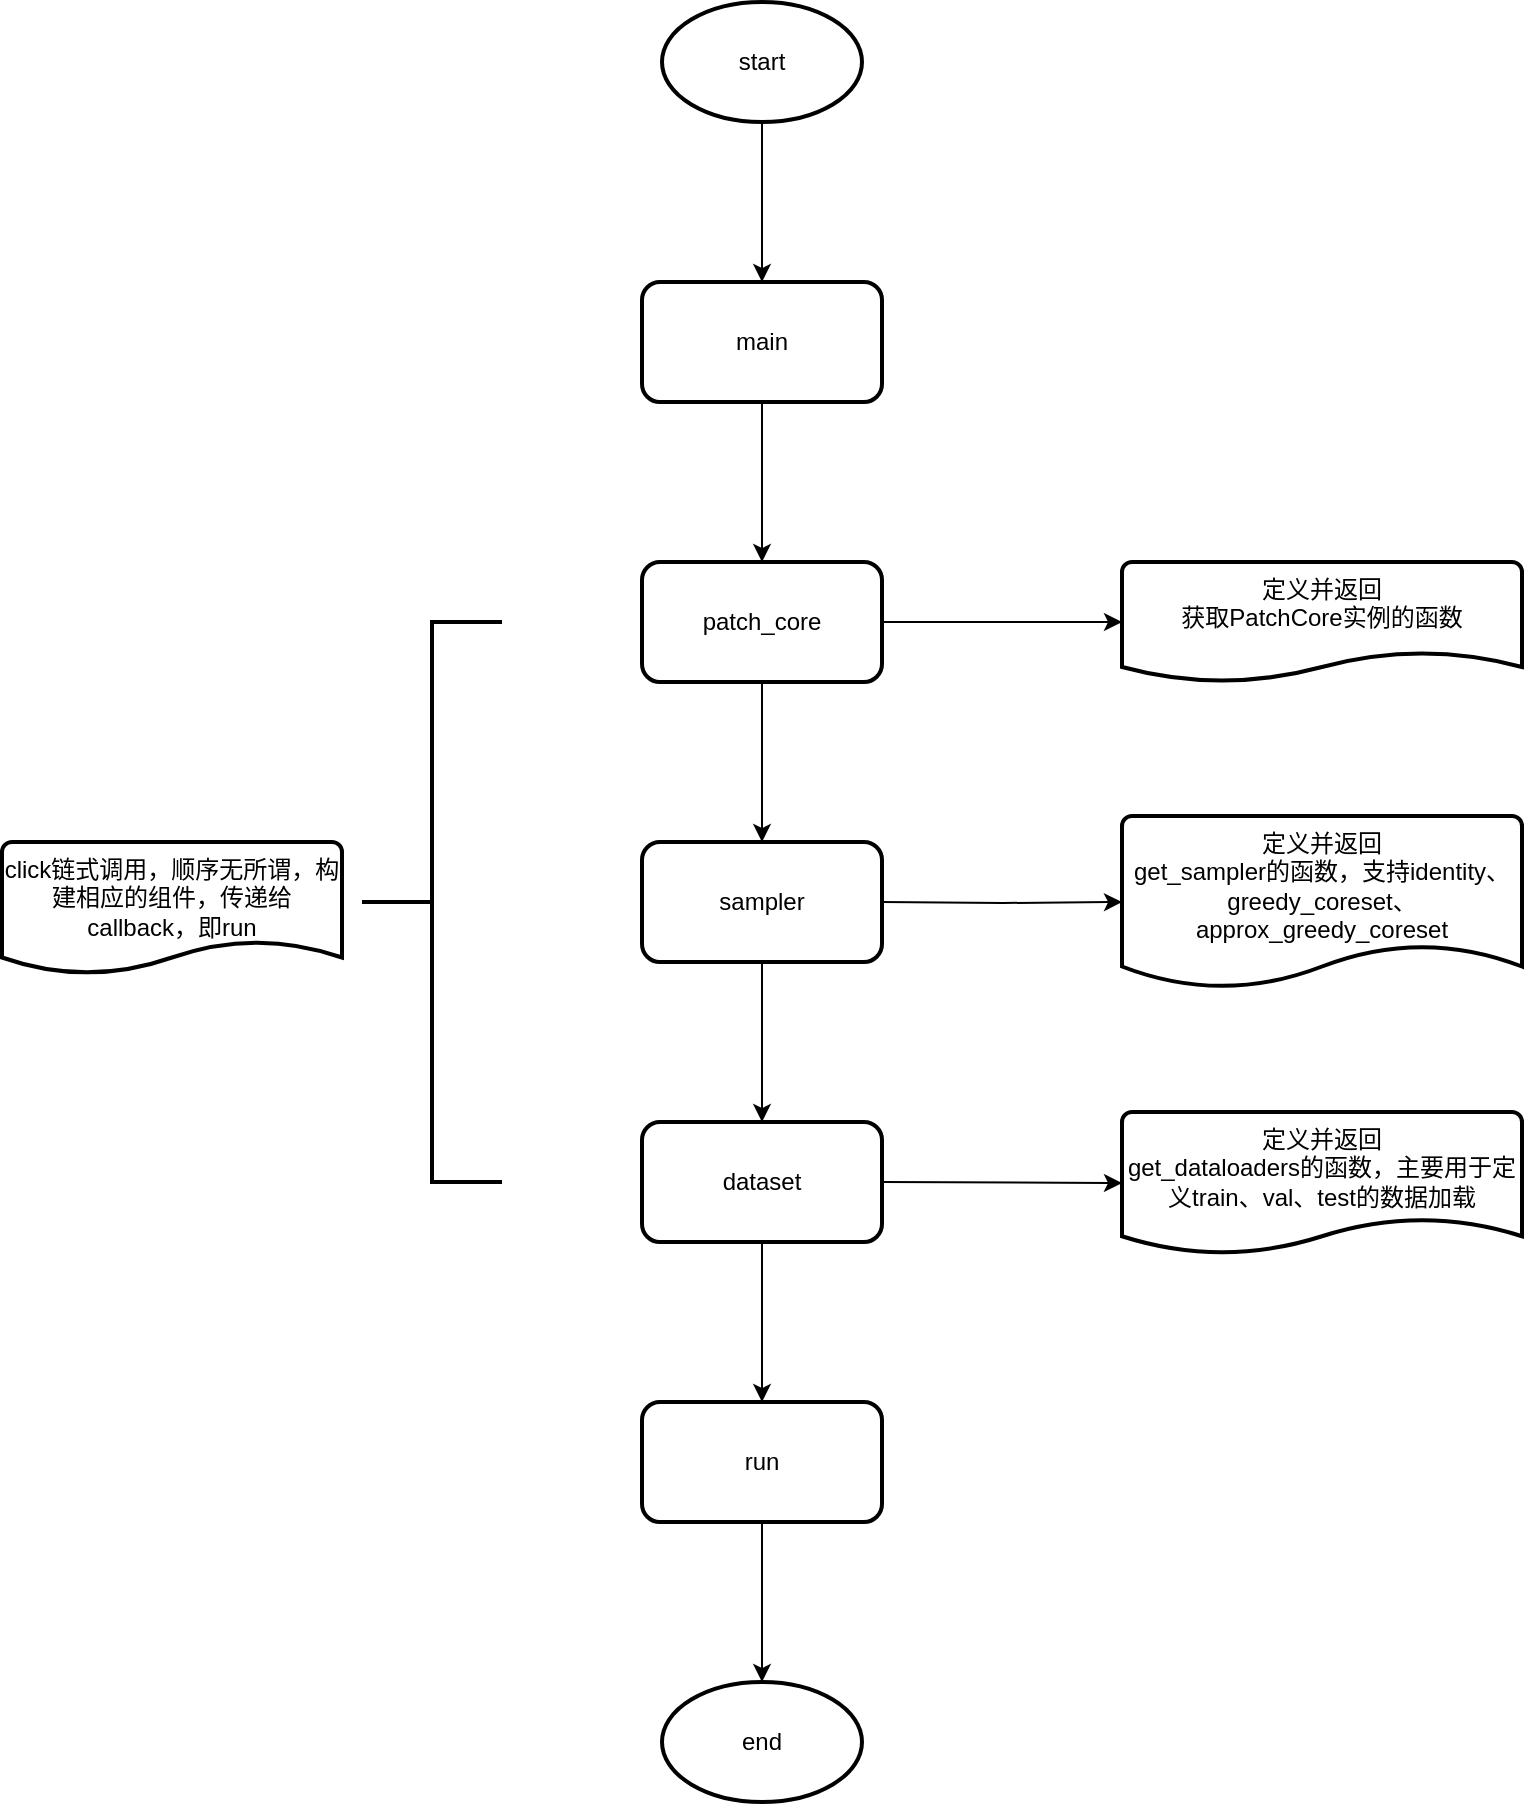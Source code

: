 <mxfile version="21.2.8" type="device" pages="6">
  <diagram name="run_patchcore" id="IO1uWRw0zlKlFoBiq-9j">
    <mxGraphModel dx="2058" dy="11" grid="1" gridSize="10" guides="1" tooltips="1" connect="1" arrows="1" fold="1" page="1" pageScale="1" pageWidth="827" pageHeight="1169" math="0" shadow="0">
      <root>
        <mxCell id="0" />
        <mxCell id="1" parent="0" />
        <mxCell id="-Dk8SzO03bypfAxLPm-b-3" value="" style="edgeStyle=orthogonalEdgeStyle;rounded=0;orthogonalLoop=1;jettySize=auto;html=1;" parent="1" source="-Dk8SzO03bypfAxLPm-b-1" target="-Dk8SzO03bypfAxLPm-b-2" edge="1">
          <mxGeometry relative="1" as="geometry" />
        </mxCell>
        <mxCell id="-Dk8SzO03bypfAxLPm-b-1" value="start" style="strokeWidth=2;html=1;shape=mxgraph.flowchart.start_1;whiteSpace=wrap;" parent="1" vertex="1">
          <mxGeometry x="350" y="1230" width="100" height="60" as="geometry" />
        </mxCell>
        <mxCell id="-Dk8SzO03bypfAxLPm-b-5" value="" style="edgeStyle=orthogonalEdgeStyle;rounded=0;orthogonalLoop=1;jettySize=auto;html=1;" parent="1" source="-Dk8SzO03bypfAxLPm-b-2" target="-Dk8SzO03bypfAxLPm-b-4" edge="1">
          <mxGeometry relative="1" as="geometry" />
        </mxCell>
        <mxCell id="-Dk8SzO03bypfAxLPm-b-2" value="main" style="rounded=1;whiteSpace=wrap;html=1;strokeWidth=2;" parent="1" vertex="1">
          <mxGeometry x="340" y="1370" width="120" height="60" as="geometry" />
        </mxCell>
        <mxCell id="-Dk8SzO03bypfAxLPm-b-7" value="" style="edgeStyle=orthogonalEdgeStyle;rounded=0;orthogonalLoop=1;jettySize=auto;html=1;" parent="1" source="-Dk8SzO03bypfAxLPm-b-4" target="-Dk8SzO03bypfAxLPm-b-6" edge="1">
          <mxGeometry relative="1" as="geometry" />
        </mxCell>
        <mxCell id="7t3BctkXoyaCdYRE9ERR-2" value="" style="edgeStyle=orthogonalEdgeStyle;rounded=0;orthogonalLoop=1;jettySize=auto;html=1;entryX=0;entryY=0.5;entryDx=0;entryDy=0;entryPerimeter=0;" parent="1" source="-Dk8SzO03bypfAxLPm-b-4" target="9X6oLhuTGp7eGi_XePKp-2" edge="1">
          <mxGeometry relative="1" as="geometry">
            <mxPoint x="540" y="1540.0" as="targetPoint" />
          </mxGeometry>
        </mxCell>
        <UserObject label="patch_core" link="data:page/id,ZNeYC78UbXlBTogK1FT8" id="-Dk8SzO03bypfAxLPm-b-4">
          <mxCell style="rounded=1;whiteSpace=wrap;html=1;strokeWidth=2;" parent="1" vertex="1">
            <mxGeometry x="340" y="1510" width="120" height="60" as="geometry" />
          </mxCell>
        </UserObject>
        <mxCell id="-Dk8SzO03bypfAxLPm-b-9" value="" style="edgeStyle=orthogonalEdgeStyle;rounded=0;orthogonalLoop=1;jettySize=auto;html=1;" parent="1" source="-Dk8SzO03bypfAxLPm-b-6" target="-Dk8SzO03bypfAxLPm-b-8" edge="1">
          <mxGeometry relative="1" as="geometry" />
        </mxCell>
        <mxCell id="-Dk8SzO03bypfAxLPm-b-6" value="sampler" style="rounded=1;whiteSpace=wrap;html=1;strokeWidth=2;" parent="1" vertex="1">
          <mxGeometry x="340" y="1650" width="120" height="60" as="geometry" />
        </mxCell>
        <mxCell id="-Dk8SzO03bypfAxLPm-b-11" value="" style="edgeStyle=orthogonalEdgeStyle;rounded=0;orthogonalLoop=1;jettySize=auto;html=1;" parent="1" source="-Dk8SzO03bypfAxLPm-b-8" target="-Dk8SzO03bypfAxLPm-b-10" edge="1">
          <mxGeometry relative="1" as="geometry" />
        </mxCell>
        <mxCell id="-Dk8SzO03bypfAxLPm-b-8" value="dataset" style="rounded=1;whiteSpace=wrap;html=1;strokeWidth=2;" parent="1" vertex="1">
          <mxGeometry x="340" y="1790" width="120" height="60" as="geometry" />
        </mxCell>
        <mxCell id="-Dk8SzO03bypfAxLPm-b-15" value="" style="edgeStyle=orthogonalEdgeStyle;rounded=0;orthogonalLoop=1;jettySize=auto;html=1;entryX=0.5;entryY=0;entryDx=0;entryDy=0;entryPerimeter=0;" parent="1" source="-Dk8SzO03bypfAxLPm-b-10" target="-Dk8SzO03bypfAxLPm-b-17" edge="1">
          <mxGeometry relative="1" as="geometry">
            <mxPoint x="400" y="2060" as="targetPoint" />
          </mxGeometry>
        </mxCell>
        <UserObject label="run" link="data:page/id,M21nsOrcrEYuynVZ5rSr" id="-Dk8SzO03bypfAxLPm-b-10">
          <mxCell style="rounded=1;whiteSpace=wrap;html=1;strokeWidth=2;" parent="1" vertex="1">
            <mxGeometry x="340" y="1930" width="120" height="60" as="geometry" />
          </mxCell>
        </UserObject>
        <mxCell id="-Dk8SzO03bypfAxLPm-b-17" value="end" style="strokeWidth=2;html=1;shape=mxgraph.flowchart.start_1;whiteSpace=wrap;" parent="1" vertex="1">
          <mxGeometry x="350" y="2070" width="100" height="60" as="geometry" />
        </mxCell>
        <mxCell id="9X6oLhuTGp7eGi_XePKp-1" value="click链式调用，顺序无所谓，构建相应的组件，传递给callback，即run" style="strokeWidth=2;html=1;shape=mxgraph.flowchart.document2;whiteSpace=wrap;size=0.25;verticalAlign=top;" parent="1" vertex="1">
          <mxGeometry x="20" y="1650" width="170" height="66" as="geometry" />
        </mxCell>
        <mxCell id="9X6oLhuTGp7eGi_XePKp-2" value="定义并返回&lt;br&gt;获取PatchCore实例的函数" style="strokeWidth=2;html=1;shape=mxgraph.flowchart.document2;whiteSpace=wrap;size=0.25;verticalAlign=top;" parent="1" vertex="1">
          <mxGeometry x="580" y="1510" width="200" height="60" as="geometry" />
        </mxCell>
        <mxCell id="rHBhJuut4_18GipcEqg0-1" value="" style="edgeStyle=orthogonalEdgeStyle;rounded=0;orthogonalLoop=1;jettySize=auto;html=1;entryX=0;entryY=0.5;entryDx=0;entryDy=0;entryPerimeter=0;" parent="1" target="rHBhJuut4_18GipcEqg0-2" edge="1">
          <mxGeometry relative="1" as="geometry">
            <mxPoint x="540" y="1680.0" as="targetPoint" />
            <mxPoint x="460" y="1680" as="sourcePoint" />
          </mxGeometry>
        </mxCell>
        <mxCell id="rHBhJuut4_18GipcEqg0-2" value="定义并返回&lt;br&gt;get_sampler的函数，支持identity、greedy_coreset、approx_greedy_coreset" style="strokeWidth=2;html=1;shape=mxgraph.flowchart.document2;whiteSpace=wrap;size=0.25;verticalAlign=top;" parent="1" vertex="1">
          <mxGeometry x="580" y="1637" width="200" height="86" as="geometry" />
        </mxCell>
        <mxCell id="rHBhJuut4_18GipcEqg0-3" value="" style="edgeStyle=orthogonalEdgeStyle;rounded=0;orthogonalLoop=1;jettySize=auto;html=1;entryX=0;entryY=0.5;entryDx=0;entryDy=0;entryPerimeter=0;" parent="1" target="rHBhJuut4_18GipcEqg0-4" edge="1">
          <mxGeometry relative="1" as="geometry">
            <mxPoint x="540" y="1820.0" as="targetPoint" />
            <mxPoint x="460" y="1820" as="sourcePoint" />
          </mxGeometry>
        </mxCell>
        <mxCell id="rHBhJuut4_18GipcEqg0-4" value="定义并返回&lt;br&gt;get_dataloaders的函数，主要用于定义train、val、test的数据加载" style="strokeWidth=2;html=1;shape=mxgraph.flowchart.document2;whiteSpace=wrap;size=0.25;verticalAlign=top;" parent="1" vertex="1">
          <mxGeometry x="580" y="1785" width="200" height="71" as="geometry" />
        </mxCell>
        <mxCell id="rHBhJuut4_18GipcEqg0-5" value="" style="strokeWidth=2;html=1;shape=mxgraph.flowchart.annotation_2;align=left;labelPosition=right;pointerEvents=1;" parent="1" vertex="1">
          <mxGeometry x="200" y="1540" width="70" height="280" as="geometry" />
        </mxCell>
      </root>
    </mxGraphModel>
  </diagram>
  <diagram id="ZNeYC78UbXlBTogK1FT8" name="patch_core">
    <mxGraphModel dx="2058" dy="1180" grid="1" gridSize="10" guides="1" tooltips="1" connect="1" arrows="1" fold="1" page="1" pageScale="1" pageWidth="827" pageHeight="1169" math="0" shadow="0">
      <root>
        <mxCell id="0" />
        <mxCell id="1" parent="0" />
        <mxCell id="5fvlgomp84IZnPbYfr3Y-3" value="" style="edgeStyle=orthogonalEdgeStyle;rounded=0;orthogonalLoop=1;jettySize=auto;html=1;" parent="1" source="5fvlgomp84IZnPbYfr3Y-1" target="5fvlgomp84IZnPbYfr3Y-2" edge="1">
          <mxGeometry relative="1" as="geometry" />
        </mxCell>
        <mxCell id="5fvlgomp84IZnPbYfr3Y-1" value="start" style="strokeWidth=2;html=1;shape=mxgraph.flowchart.start_1;whiteSpace=wrap;" parent="1" vertex="1">
          <mxGeometry x="480" y="240" width="100" height="60" as="geometry" />
        </mxCell>
        <mxCell id="5fvlgomp84IZnPbYfr3Y-5" value="" style="edgeStyle=orthogonalEdgeStyle;rounded=0;orthogonalLoop=1;jettySize=auto;html=1;" parent="1" source="5fvlgomp84IZnPbYfr3Y-2" target="5fvlgomp84IZnPbYfr3Y-4" edge="1">
          <mxGeometry relative="1" as="geometry" />
        </mxCell>
        <mxCell id="5fvlgomp84IZnPbYfr3Y-2" value="创建backbone" style="rounded=1;whiteSpace=wrap;html=1;strokeWidth=2;" parent="1" vertex="1">
          <mxGeometry x="470" y="380" width="120" height="60" as="geometry" />
        </mxCell>
        <mxCell id="5fvlgomp84IZnPbYfr3Y-7" value="" style="edgeStyle=orthogonalEdgeStyle;rounded=0;orthogonalLoop=1;jettySize=auto;html=1;dashed=1;" parent="1" source="5fvlgomp84IZnPbYfr3Y-4" target="5fvlgomp84IZnPbYfr3Y-6" edge="1">
          <mxGeometry relative="1" as="geometry" />
        </mxCell>
        <mxCell id="5fvlgomp84IZnPbYfr3Y-9" value="" style="edgeStyle=orthogonalEdgeStyle;rounded=0;orthogonalLoop=1;jettySize=auto;html=1;" parent="1" source="5fvlgomp84IZnPbYfr3Y-4" target="5fvlgomp84IZnPbYfr3Y-8" edge="1">
          <mxGeometry relative="1" as="geometry" />
        </mxCell>
        <mxCell id="5fvlgomp84IZnPbYfr3Y-4" value="创建FaissNN" style="rounded=1;whiteSpace=wrap;html=1;strokeWidth=2;" parent="1" vertex="1">
          <mxGeometry x="470" y="520" width="120" height="60" as="geometry" />
        </mxCell>
        <mxCell id="5fvlgomp84IZnPbYfr3Y-6" value="基于faiss的KNN" style="strokeWidth=2;html=1;shape=mxgraph.flowchart.document2;whiteSpace=wrap;size=0.25;verticalAlign=middle;" parent="1" vertex="1">
          <mxGeometry x="700" y="520" width="100" height="60" as="geometry" />
        </mxCell>
        <mxCell id="YbFLNkv9PBjSFn5DV3hD-2" value="" style="edgeStyle=orthogonalEdgeStyle;rounded=0;orthogonalLoop=1;jettySize=auto;html=1;" parent="1" source="5fvlgomp84IZnPbYfr3Y-8" target="YbFLNkv9PBjSFn5DV3hD-1" edge="1">
          <mxGeometry relative="1" as="geometry" />
        </mxCell>
        <mxCell id="5fvlgomp84IZnPbYfr3Y-8" value="创建PatchCore" style="rounded=1;whiteSpace=wrap;html=1;strokeWidth=2;" parent="1" vertex="1">
          <mxGeometry x="470" y="660" width="120" height="60" as="geometry" />
        </mxCell>
        <mxCell id="YbFLNkv9PBjSFn5DV3hD-1" value="end" style="strokeWidth=2;html=1;shape=mxgraph.flowchart.start_1;whiteSpace=wrap;" parent="1" vertex="1">
          <mxGeometry x="480" y="800" width="100" height="60" as="geometry" />
        </mxCell>
        <mxCell id="YbFLNkv9PBjSFn5DV3hD-19" value="" style="edgeStyle=orthogonalEdgeStyle;rounded=0;orthogonalLoop=1;jettySize=auto;html=1;" parent="1" source="YbFLNkv9PBjSFn5DV3hD-17" target="YbFLNkv9PBjSFn5DV3hD-18" edge="1">
          <mxGeometry relative="1" as="geometry" />
        </mxCell>
        <mxCell id="YbFLNkv9PBjSFn5DV3hD-17" value="start" style="strokeWidth=2;html=1;shape=mxgraph.flowchart.start_1;whiteSpace=wrap;" parent="1" vertex="1">
          <mxGeometry x="150" y="380" width="100" height="60" as="geometry" />
        </mxCell>
        <mxCell id="YbFLNkv9PBjSFn5DV3hD-27" value="" style="edgeStyle=orthogonalEdgeStyle;rounded=0;orthogonalLoop=1;jettySize=auto;html=1;" parent="1" source="YbFLNkv9PBjSFn5DV3hD-18" target="YbFLNkv9PBjSFn5DV3hD-26" edge="1">
          <mxGeometry relative="1" as="geometry" />
        </mxCell>
        <mxCell id="YbFLNkv9PBjSFn5DV3hD-18" value="定义函数get_patchcore" style="rounded=1;whiteSpace=wrap;html=1;strokeWidth=2;" parent="1" vertex="1">
          <mxGeometry x="140" y="520" width="120" height="60" as="geometry" />
        </mxCell>
        <mxCell id="YbFLNkv9PBjSFn5DV3hD-25" value="end" style="strokeWidth=2;html=1;shape=mxgraph.flowchart.start_1;whiteSpace=wrap;" parent="1" vertex="1">
          <mxGeometry x="150" y="800" width="100" height="60" as="geometry" />
        </mxCell>
        <mxCell id="YbFLNkv9PBjSFn5DV3hD-28" value="" style="edgeStyle=orthogonalEdgeStyle;rounded=0;orthogonalLoop=1;jettySize=auto;html=1;" parent="1" source="YbFLNkv9PBjSFn5DV3hD-26" target="YbFLNkv9PBjSFn5DV3hD-25" edge="1">
          <mxGeometry relative="1" as="geometry" />
        </mxCell>
        <mxCell id="YbFLNkv9PBjSFn5DV3hD-26" value="return 函数实例" style="rounded=1;whiteSpace=wrap;html=1;strokeWidth=2;" parent="1" vertex="1">
          <mxGeometry x="140" y="660" width="120" height="60" as="geometry" />
        </mxCell>
        <mxCell id="YbFLNkv9PBjSFn5DV3hD-29" value="" style="verticalLabelPosition=bottom;verticalAlign=top;html=1;strokeWidth=2;shape=mxgraph.arrows2.arrow;dy=0.6;dx=40;notch=0;" parent="1" vertex="1">
          <mxGeometry x="330" y="515" width="100" height="70" as="geometry" />
        </mxCell>
      </root>
    </mxGraphModel>
  </diagram>
  <diagram id="M21nsOrcrEYuynVZ5rSr" name="run">
    <mxGraphModel dx="2166" dy="1242" grid="1" gridSize="10" guides="1" tooltips="1" connect="1" arrows="1" fold="1" page="1" pageScale="1" pageWidth="827" pageHeight="1169" math="0" shadow="0">
      <root>
        <mxCell id="0" />
        <mxCell id="1" parent="0" />
        <mxCell id="sZODb6hqkZ9ayAYtTb3b-3" value="" style="edgeStyle=orthogonalEdgeStyle;rounded=0;orthogonalLoop=1;jettySize=auto;html=1;" parent="1" source="sZODb6hqkZ9ayAYtTb3b-1" target="sZODb6hqkZ9ayAYtTb3b-2" edge="1">
          <mxGeometry relative="1" as="geometry" />
        </mxCell>
        <mxCell id="sZODb6hqkZ9ayAYtTb3b-1" value="start" style="strokeWidth=2;html=1;shape=mxgraph.flowchart.start_1;whiteSpace=wrap;" parent="1" vertex="1">
          <mxGeometry x="70" y="50" width="100" height="60" as="geometry" />
        </mxCell>
        <mxCell id="sZODb6hqkZ9ayAYtTb3b-7" value="" style="edgeStyle=orthogonalEdgeStyle;rounded=0;orthogonalLoop=1;jettySize=auto;html=1;" parent="1" source="sZODb6hqkZ9ayAYtTb3b-2" target="sZODb6hqkZ9ayAYtTb3b-6" edge="1">
          <mxGeometry relative="1" as="geometry" />
        </mxCell>
        <mxCell id="sZODb6hqkZ9ayAYtTb3b-2" value="创建存储目录" style="rounded=1;whiteSpace=wrap;html=1;strokeWidth=2;" parent="1" vertex="1">
          <mxGeometry x="60" y="190" width="120" height="60" as="geometry" />
        </mxCell>
        <mxCell id="3YvHPYEj6ejP4TahUsZg-2" value="" style="edgeStyle=orthogonalEdgeStyle;rounded=0;orthogonalLoop=1;jettySize=auto;html=1;" parent="1" source="sZODb6hqkZ9ayAYtTb3b-6" target="3YvHPYEj6ejP4TahUsZg-1" edge="1">
          <mxGeometry relative="1" as="geometry" />
        </mxCell>
        <UserObject label="get_dataloaders" link="data:page/id,GKMI8-G_eL7pteARGnhJ" id="sZODb6hqkZ9ayAYtTb3b-6">
          <mxCell style="rounded=1;whiteSpace=wrap;html=1;strokeWidth=2;" parent="1" vertex="1">
            <mxGeometry x="60" y="330" width="120" height="60" as="geometry" />
          </mxCell>
        </UserObject>
        <mxCell id="VSU41YS8eTu4KJ3jBkzD-24" value="" style="edgeStyle=orthogonalEdgeStyle;rounded=0;orthogonalLoop=1;jettySize=auto;html=1;" parent="1" source="3YvHPYEj6ejP4TahUsZg-1" target="VSU41YS8eTu4KJ3jBkzD-23" edge="1">
          <mxGeometry relative="1" as="geometry" />
        </mxCell>
        <mxCell id="3YvHPYEj6ejP4TahUsZg-1" value="设置设备上下文" style="rounded=1;whiteSpace=wrap;html=1;strokeWidth=2;" parent="1" vertex="1">
          <mxGeometry x="60" y="470" width="120" height="60" as="geometry" />
        </mxCell>
        <mxCell id="VSU41YS8eTu4KJ3jBkzD-30" value="" style="edgeStyle=orthogonalEdgeStyle;rounded=0;orthogonalLoop=1;jettySize=auto;html=1;" parent="1" source="VSU41YS8eTu4KJ3jBkzD-22" target="VSU41YS8eTu4KJ3jBkzD-29" edge="1">
          <mxGeometry relative="1" as="geometry" />
        </mxCell>
        <UserObject label="遍历PatchcCore实例训练(PatchCore.fit)" link="data:page/id,LxTrBQ4x2CE-ujiPC75y" id="VSU41YS8eTu4KJ3jBkzD-22">
          <mxCell style="rounded=1;whiteSpace=wrap;html=1;strokeWidth=2;" parent="1" vertex="1">
            <mxGeometry x="300" y="330" width="120" height="60" as="geometry" />
          </mxCell>
        </UserObject>
        <mxCell id="io3T82UHcEROmKXqA1zz-7" value="" style="edgeStyle=orthogonalEdgeStyle;rounded=0;orthogonalLoop=1;jettySize=auto;html=1;" edge="1" parent="1" source="VSU41YS8eTu4KJ3jBkzD-23" target="io3T82UHcEROmKXqA1zz-6">
          <mxGeometry relative="1" as="geometry" />
        </mxCell>
        <mxCell id="VSU41YS8eTu4KJ3jBkzD-23" value="遍历dataloaders，训练、测试" style="rounded=1;whiteSpace=wrap;html=1;strokeWidth=2;" parent="1" vertex="1">
          <mxGeometry x="60" y="610" width="120" height="60" as="geometry" />
        </mxCell>
        <mxCell id="io3T82UHcEROmKXqA1zz-2" value="" style="edgeStyle=orthogonalEdgeStyle;rounded=0;orthogonalLoop=1;jettySize=auto;html=1;" edge="1" parent="1" source="VSU41YS8eTu4KJ3jBkzD-25" target="io3T82UHcEROmKXqA1zz-1">
          <mxGeometry relative="1" as="geometry" />
        </mxCell>
        <mxCell id="VSU41YS8eTu4KJ3jBkzD-25" value="start" style="strokeWidth=2;html=1;shape=mxgraph.flowchart.start_1;whiteSpace=wrap;" parent="1" vertex="1">
          <mxGeometry x="310" y="50" width="100" height="60" as="geometry" />
        </mxCell>
        <mxCell id="VSU41YS8eTu4KJ3jBkzD-32" value="" style="edgeStyle=orthogonalEdgeStyle;rounded=0;orthogonalLoop=1;jettySize=auto;html=1;" parent="1" source="VSU41YS8eTu4KJ3jBkzD-29" target="VSU41YS8eTu4KJ3jBkzD-31" edge="1">
          <mxGeometry relative="1" as="geometry" />
        </mxCell>
        <UserObject label="遍历PatchcCore实例预测(PatchCore.predict)" link="data:page/id,LxTrBQ4x2CE-ujiPC75y" id="VSU41YS8eTu4KJ3jBkzD-29">
          <mxCell style="rounded=1;whiteSpace=wrap;html=1;strokeWidth=2;" parent="1" vertex="1">
            <mxGeometry x="300" y="470" width="120" height="60" as="geometry" />
          </mxCell>
        </UserObject>
        <mxCell id="io3T82UHcEROmKXqA1zz-5" value="" style="edgeStyle=orthogonalEdgeStyle;rounded=0;orthogonalLoop=1;jettySize=auto;html=1;" edge="1" parent="1" source="VSU41YS8eTu4KJ3jBkzD-31" target="io3T82UHcEROmKXqA1zz-4">
          <mxGeometry relative="1" as="geometry" />
        </mxCell>
        <mxCell id="VSU41YS8eTu4KJ3jBkzD-31" value="后处理&lt;br&gt;（异常得分、异常分割）" style="rounded=1;whiteSpace=wrap;html=1;strokeWidth=2;" parent="1" vertex="1">
          <mxGeometry x="300" y="610" width="120" height="60" as="geometry" />
        </mxCell>
        <mxCell id="io3T82UHcEROmKXqA1zz-3" value="" style="edgeStyle=orthogonalEdgeStyle;rounded=0;orthogonalLoop=1;jettySize=auto;html=1;" edge="1" parent="1" source="io3T82UHcEROmKXqA1zz-1" target="VSU41YS8eTu4KJ3jBkzD-22">
          <mxGeometry relative="1" as="geometry" />
        </mxCell>
        <mxCell id="io3T82UHcEROmKXqA1zz-1" value="获取PatchCore实例&lt;br&gt;列表" style="rounded=1;whiteSpace=wrap;html=1;strokeWidth=2;" vertex="1" parent="1">
          <mxGeometry x="300" y="190" width="120" height="60" as="geometry" />
        </mxCell>
        <mxCell id="tAR_kcl8r5cBlwqPN0Ie-6" value="" style="edgeStyle=orthogonalEdgeStyle;rounded=0;orthogonalLoop=1;jettySize=auto;html=1;" edge="1" parent="1" source="io3T82UHcEROmKXqA1zz-4" target="tAR_kcl8r5cBlwqPN0Ie-5">
          <mxGeometry relative="1" as="geometry" />
        </mxCell>
        <mxCell id="io3T82UHcEROmKXqA1zz-4" value="计算指标" style="rounded=1;whiteSpace=wrap;html=1;strokeWidth=2;" vertex="1" parent="1">
          <mxGeometry x="300" y="750" width="120" height="60" as="geometry" />
        </mxCell>
        <mxCell id="tAR_kcl8r5cBlwqPN0Ie-2" value="" style="edgeStyle=orthogonalEdgeStyle;rounded=0;orthogonalLoop=1;jettySize=auto;html=1;" edge="1" parent="1" source="io3T82UHcEROmKXqA1zz-6" target="tAR_kcl8r5cBlwqPN0Ie-1">
          <mxGeometry relative="1" as="geometry" />
        </mxCell>
        <mxCell id="io3T82UHcEROmKXqA1zz-6" value="计算和存储最终结果" style="rounded=1;whiteSpace=wrap;html=1;strokeWidth=2;" vertex="1" parent="1">
          <mxGeometry x="60" y="750" width="120" height="60" as="geometry" />
        </mxCell>
        <mxCell id="tAR_kcl8r5cBlwqPN0Ie-1" value="end" style="strokeWidth=2;html=1;shape=mxgraph.flowchart.start_1;whiteSpace=wrap;" vertex="1" parent="1">
          <mxGeometry x="70" y="890" width="100" height="60" as="geometry" />
        </mxCell>
        <mxCell id="tAR_kcl8r5cBlwqPN0Ie-3" value="" style="curved=1;endArrow=classic;html=1;rounded=0;" edge="1" parent="1">
          <mxGeometry width="50" height="50" relative="1" as="geometry">
            <mxPoint x="200" y="640" as="sourcePoint" />
            <mxPoint x="300" y="76" as="targetPoint" />
            <Array as="points">
              <mxPoint x="250" y="620" />
              <mxPoint x="240" y="400" />
              <mxPoint x="230" y="90" />
            </Array>
          </mxGeometry>
        </mxCell>
        <mxCell id="tAR_kcl8r5cBlwqPN0Ie-5" value="end" style="strokeWidth=2;html=1;shape=mxgraph.flowchart.start_1;whiteSpace=wrap;" vertex="1" parent="1">
          <mxGeometry x="310" y="890" width="100" height="60" as="geometry" />
        </mxCell>
      </root>
    </mxGraphModel>
  </diagram>
  <diagram id="GKMI8-G_eL7pteARGnhJ" name="get_dataloaders">
    <mxGraphModel dx="2058" dy="1180" grid="1" gridSize="10" guides="1" tooltips="1" connect="1" arrows="1" fold="1" page="1" pageScale="1" pageWidth="827" pageHeight="1169" math="0" shadow="0">
      <root>
        <mxCell id="0" />
        <mxCell id="1" parent="0" />
        <mxCell id="NUDNz_WLAWN3hgl5Qcep-2" value="" style="edgeStyle=orthogonalEdgeStyle;rounded=0;orthogonalLoop=1;jettySize=auto;html=1;" edge="1" parent="1" source="F5kWKSNrZh0JL0xFQtRw-1" target="NUDNz_WLAWN3hgl5Qcep-1">
          <mxGeometry relative="1" as="geometry" />
        </mxCell>
        <mxCell id="F5kWKSNrZh0JL0xFQtRw-1" value="start" style="strokeWidth=2;html=1;shape=mxgraph.flowchart.start_1;whiteSpace=wrap;" vertex="1" parent="1">
          <mxGeometry x="160" y="90" width="100" height="60" as="geometry" />
        </mxCell>
        <mxCell id="NUDNz_WLAWN3hgl5Qcep-4" value="" style="edgeStyle=orthogonalEdgeStyle;rounded=0;orthogonalLoop=1;jettySize=auto;html=1;" edge="1" parent="1" source="NUDNz_WLAWN3hgl5Qcep-1" target="NUDNz_WLAWN3hgl5Qcep-3">
          <mxGeometry relative="1" as="geometry" />
        </mxCell>
        <UserObject label="创建训练dataset" link="data:page/id,6Z5Yss6kTYFERax5DBNd" id="NUDNz_WLAWN3hgl5Qcep-1">
          <mxCell style="rounded=1;whiteSpace=wrap;html=1;strokeWidth=2;" vertex="1" parent="1">
            <mxGeometry x="150" y="230" width="120" height="60" as="geometry" />
          </mxCell>
        </UserObject>
        <UserObject label="创建测试dataset" link="data:page/id,6Z5Yss6kTYFERax5DBNd" id="NUDNz_WLAWN3hgl5Qcep-3">
          <mxCell style="rounded=1;whiteSpace=wrap;html=1;strokeWidth=2;" vertex="1" parent="1">
            <mxGeometry x="150" y="370" width="120" height="60" as="geometry" />
          </mxCell>
        </UserObject>
      </root>
    </mxGraphModel>
  </diagram>
  <diagram id="6Z5Yss6kTYFERax5DBNd" name="MVTecDataset">
    <mxGraphModel dx="1372" dy="787" grid="1" gridSize="10" guides="1" tooltips="1" connect="1" arrows="1" fold="1" page="1" pageScale="1" pageWidth="827" pageHeight="1169" math="0" shadow="0">
      <root>
        <mxCell id="0" />
        <mxCell id="1" parent="0" />
      </root>
    </mxGraphModel>
  </diagram>
  <diagram id="LxTrBQ4x2CE-ujiPC75y" name="PatchCore">
    <mxGraphModel dx="2058" dy="1180" grid="1" gridSize="10" guides="1" tooltips="1" connect="1" arrows="1" fold="1" page="1" pageScale="1" pageWidth="827" pageHeight="1169" math="0" shadow="0">
      <root>
        <mxCell id="0" />
        <mxCell id="1" parent="0" />
      </root>
    </mxGraphModel>
  </diagram>
</mxfile>
